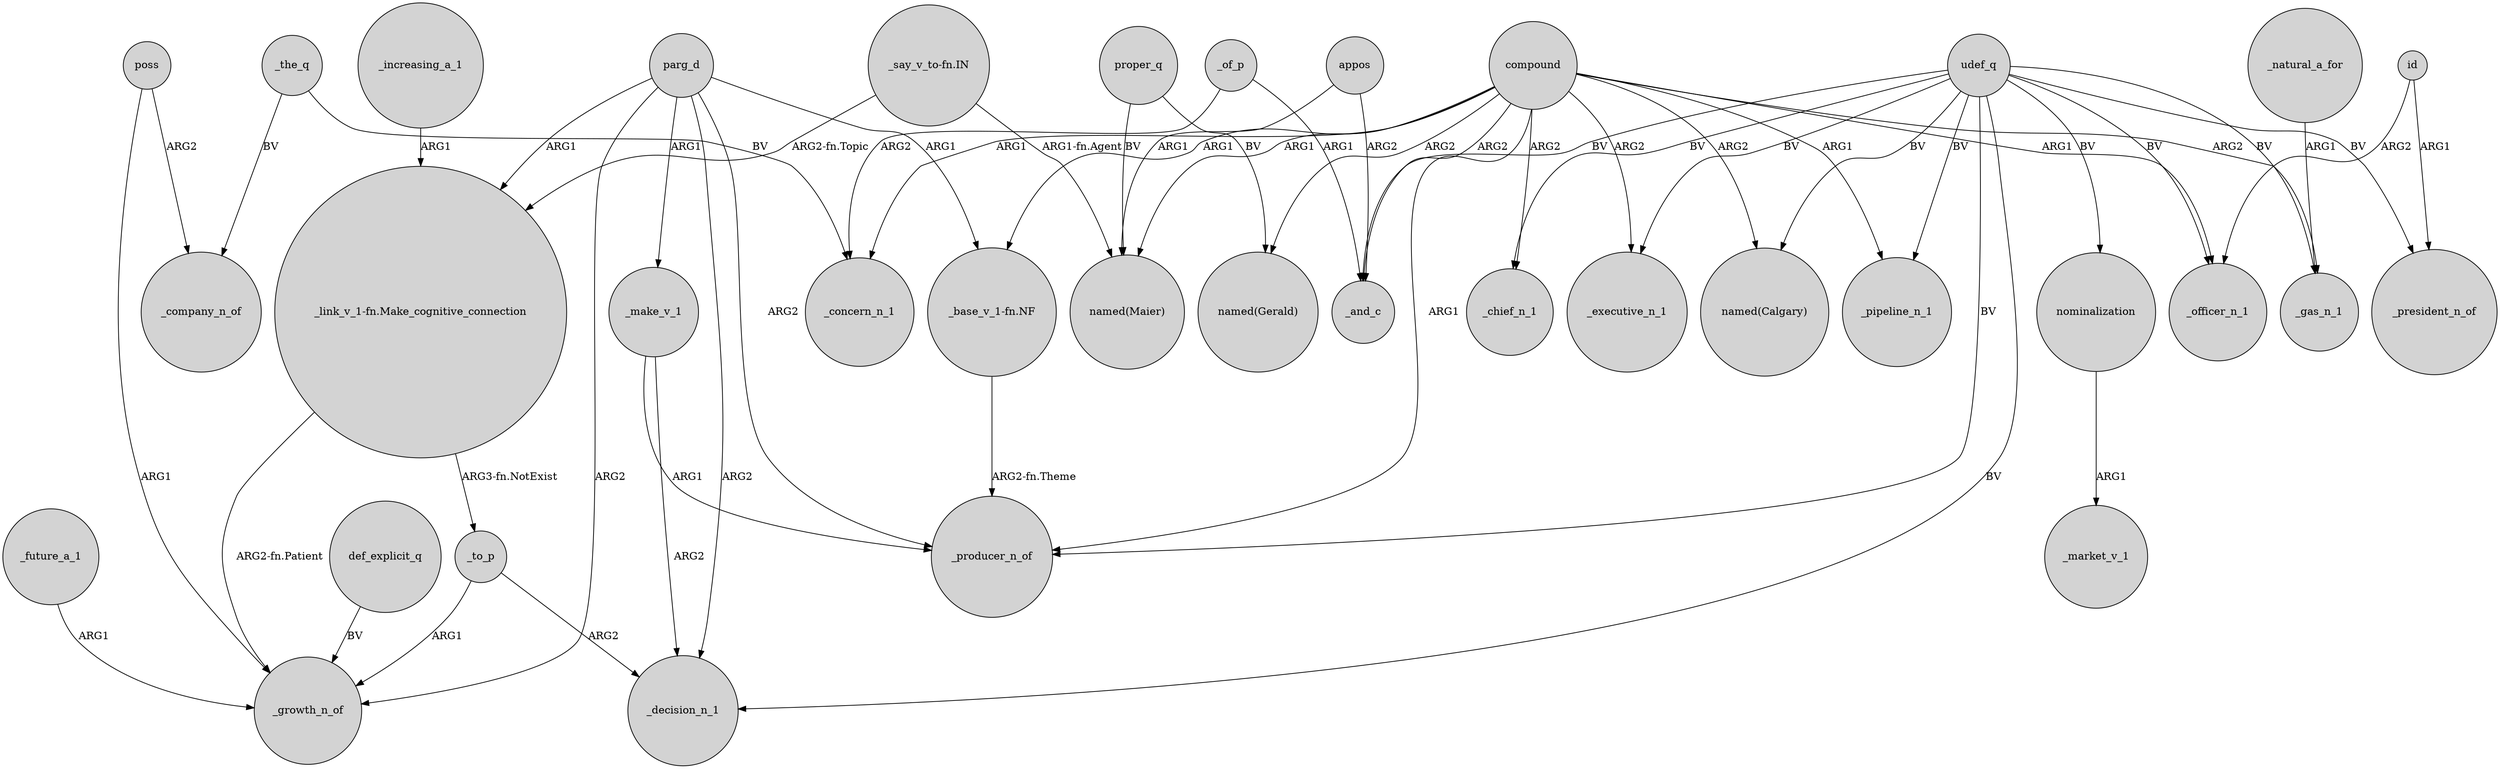 digraph {
	node [shape=circle style=filled]
	compound -> _pipeline_n_1 [label=ARG1]
	compound -> _producer_n_of [label=ARG1]
	_of_p -> _concern_n_1 [label=ARG2]
	"_link_v_1-fn.Make_cognitive_connection" -> _growth_n_of [label="ARG2-fn.Patient"]
	udef_q -> _executive_n_1 [label=BV]
	_make_v_1 -> _producer_n_of [label=ARG1]
	poss -> _growth_n_of [label=ARG1]
	"_link_v_1-fn.Make_cognitive_connection" -> _to_p [label="ARG3-fn.NotExist"]
	compound -> "_base_v_1-fn.NF" [label=ARG1]
	nominalization -> _market_v_1 [label=ARG1]
	appos -> "named(Maier)" [label=ARG1]
	_to_p -> _growth_n_of [label=ARG1]
	parg_d -> _decision_n_1 [label=ARG2]
	id -> _president_n_of [label=ARG1]
	parg_d -> _producer_n_of [label=ARG2]
	proper_q -> "named(Gerald)" [label=BV]
	compound -> "named(Maier)" [label=ARG1]
	compound -> _gas_n_1 [label=ARG2]
	_future_a_1 -> _growth_n_of [label=ARG1]
	proper_q -> "named(Maier)" [label=BV]
	compound -> _chief_n_1 [label=ARG2]
	_the_q -> _concern_n_1 [label=BV]
	"_say_v_to-fn.IN" -> "named(Maier)" [label="ARG1-fn.Agent"]
	compound -> _officer_n_1 [label=ARG1]
	_the_q -> _company_n_of [label=BV]
	_increasing_a_1 -> "_link_v_1-fn.Make_cognitive_connection" [label=ARG1]
	parg_d -> "_link_v_1-fn.Make_cognitive_connection" [label=ARG1]
	parg_d -> _growth_n_of [label=ARG2]
	compound -> "named(Calgary)" [label=ARG2]
	compound -> _and_c [label=ARG2]
	appos -> _and_c [label=ARG2]
	udef_q -> _president_n_of [label=BV]
	id -> _officer_n_1 [label=ARG2]
	udef_q -> _chief_n_1 [label=BV]
	compound -> "named(Gerald)" [label=ARG2]
	"_say_v_to-fn.IN" -> "_link_v_1-fn.Make_cognitive_connection" [label="ARG2-fn.Topic"]
	udef_q -> _officer_n_1 [label=BV]
	udef_q -> _gas_n_1 [label=BV]
	_of_p -> _and_c [label=ARG1]
	udef_q -> nominalization [label=BV]
	_natural_a_for -> _gas_n_1 [label=ARG1]
	_make_v_1 -> _decision_n_1 [label=ARG2]
	udef_q -> "named(Calgary)" [label=BV]
	udef_q -> _pipeline_n_1 [label=BV]
	udef_q -> _decision_n_1 [label=BV]
	_to_p -> _decision_n_1 [label=ARG2]
	poss -> _company_n_of [label=ARG2]
	parg_d -> _make_v_1 [label=ARG1]
	"_base_v_1-fn.NF" -> _producer_n_of [label="ARG2-fn.Theme"]
	udef_q -> _and_c [label=BV]
	compound -> _executive_n_1 [label=ARG2]
	parg_d -> "_base_v_1-fn.NF" [label=ARG1]
	compound -> _concern_n_1 [label=ARG1]
	udef_q -> _producer_n_of [label=BV]
	def_explicit_q -> _growth_n_of [label=BV]
}
